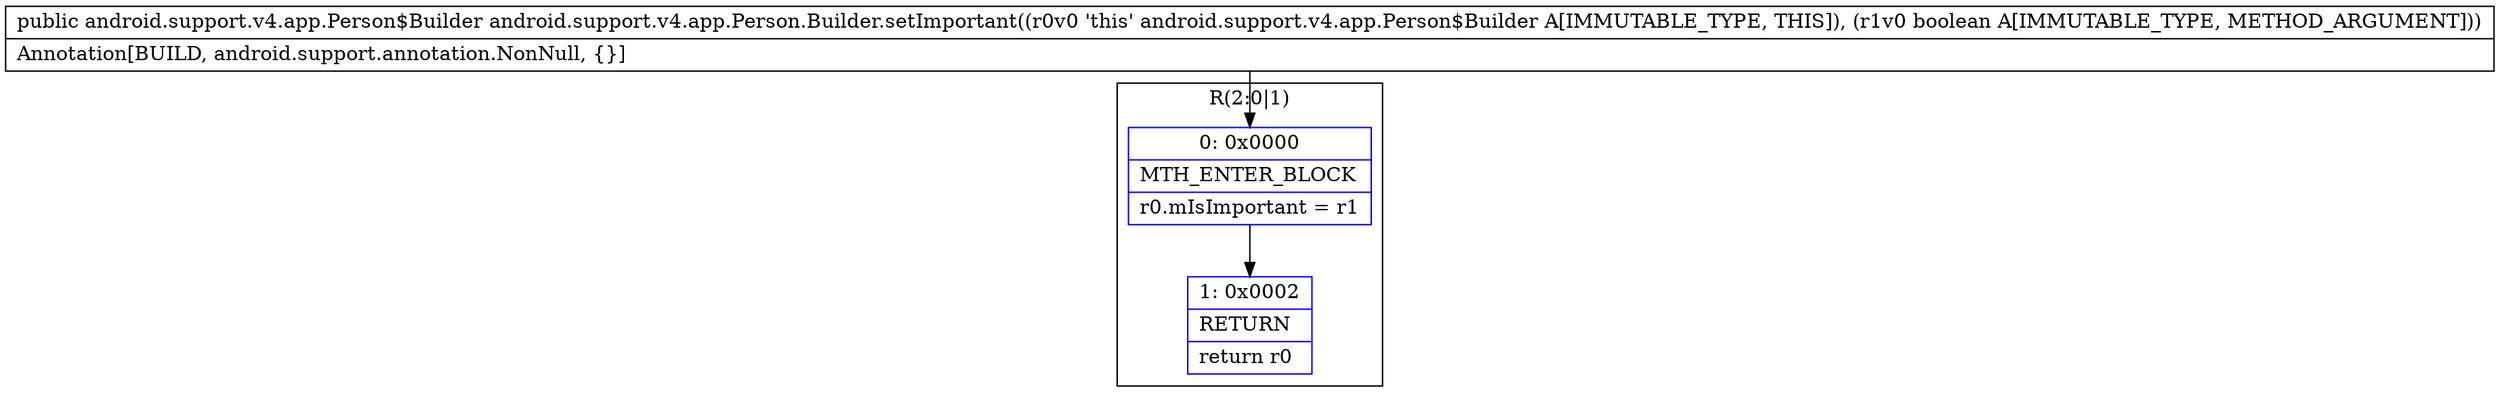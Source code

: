 digraph "CFG forandroid.support.v4.app.Person.Builder.setImportant(Z)Landroid\/support\/v4\/app\/Person$Builder;" {
subgraph cluster_Region_1161510024 {
label = "R(2:0|1)";
node [shape=record,color=blue];
Node_0 [shape=record,label="{0\:\ 0x0000|MTH_ENTER_BLOCK\l|r0.mIsImportant = r1\l}"];
Node_1 [shape=record,label="{1\:\ 0x0002|RETURN\l|return r0\l}"];
}
MethodNode[shape=record,label="{public android.support.v4.app.Person$Builder android.support.v4.app.Person.Builder.setImportant((r0v0 'this' android.support.v4.app.Person$Builder A[IMMUTABLE_TYPE, THIS]), (r1v0 boolean A[IMMUTABLE_TYPE, METHOD_ARGUMENT]))  | Annotation[BUILD, android.support.annotation.NonNull, \{\}]\l}"];
MethodNode -> Node_0;
Node_0 -> Node_1;
}

